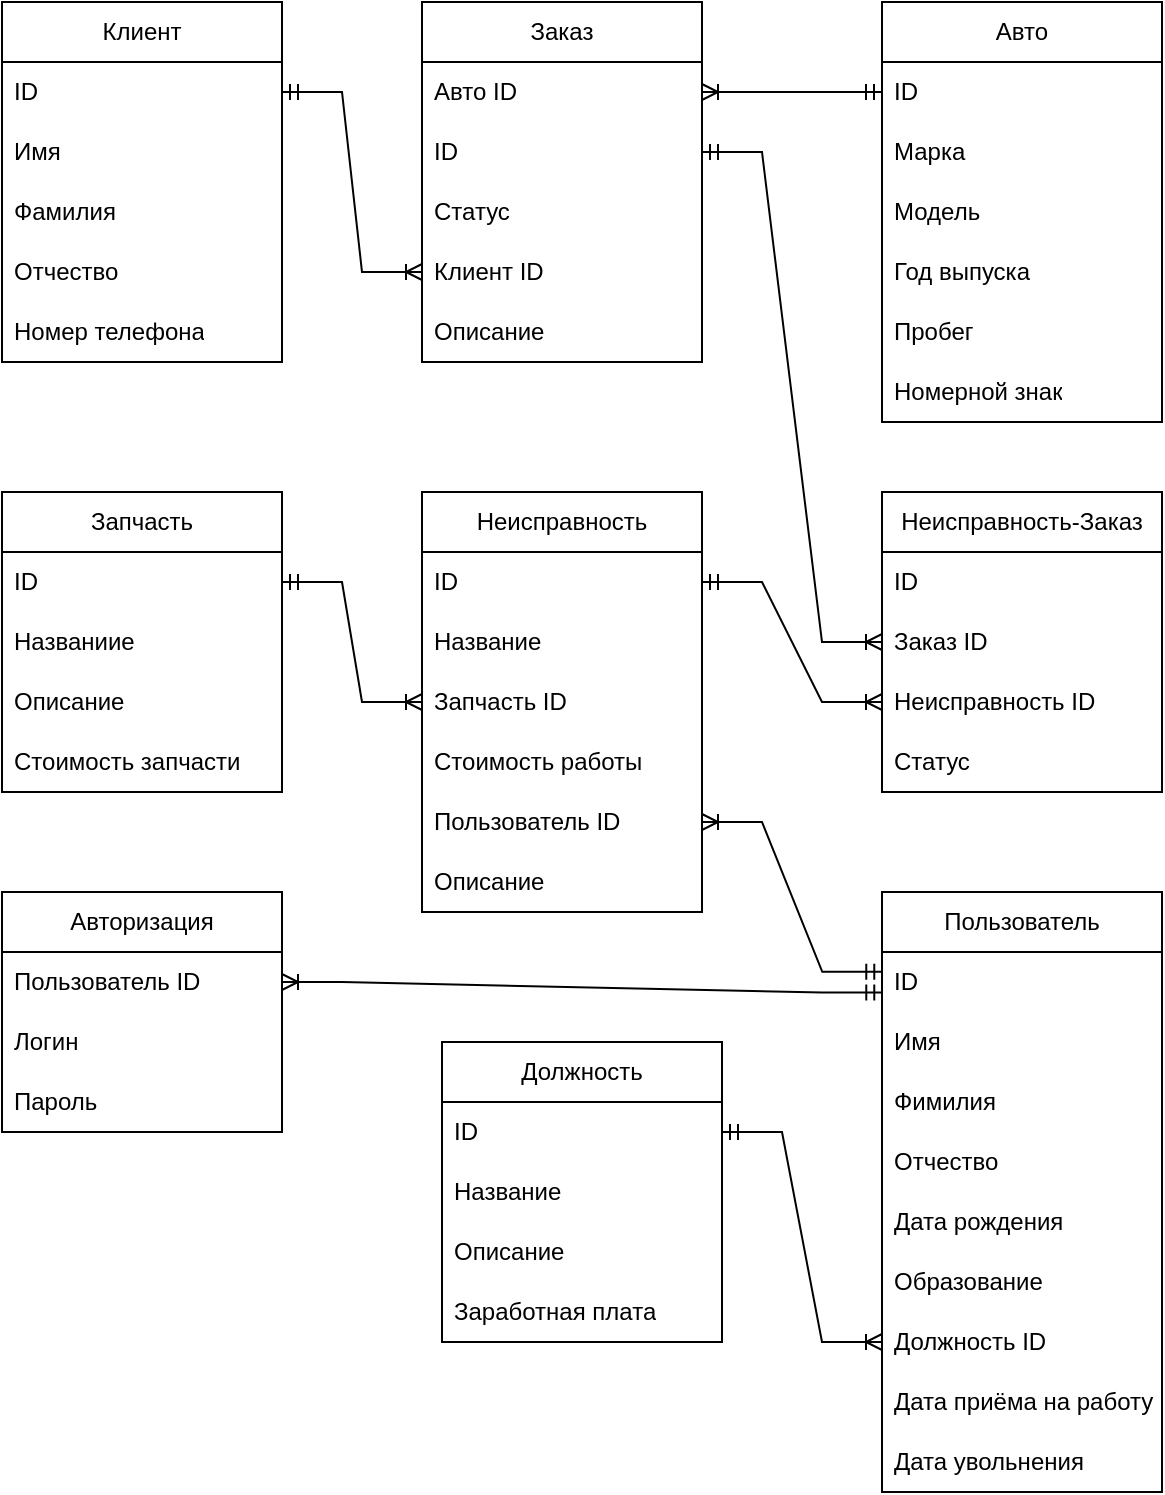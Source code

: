<mxfile version="22.1.2" type="device">
  <diagram name="Страница — 1" id="5BUj2GLxEaaJy6dzJHir">
    <mxGraphModel dx="1036" dy="1414" grid="1" gridSize="10" guides="1" tooltips="1" connect="1" arrows="1" fold="1" page="0" pageScale="1" pageWidth="827" pageHeight="1169" math="0" shadow="0">
      <root>
        <mxCell id="0" />
        <mxCell id="1" parent="0" />
        <mxCell id="aem7Vz7J6IurG1uYWGJl-5" value="Авторизация" style="swimlane;fontStyle=0;childLayout=stackLayout;horizontal=1;startSize=30;horizontalStack=0;resizeParent=1;resizeParentMax=0;resizeLast=0;collapsible=1;marginBottom=0;whiteSpace=wrap;html=1;" parent="1" vertex="1">
          <mxGeometry x="60" y="40" width="140" height="120" as="geometry" />
        </mxCell>
        <mxCell id="aem7Vz7J6IurG1uYWGJl-8" value="Пользователь ID" style="text;strokeColor=none;fillColor=none;align=left;verticalAlign=middle;spacingLeft=4;spacingRight=4;overflow=hidden;points=[[0,0.5],[1,0.5]];portConstraint=eastwest;rotatable=0;whiteSpace=wrap;html=1;" parent="aem7Vz7J6IurG1uYWGJl-5" vertex="1">
          <mxGeometry y="30" width="140" height="30" as="geometry" />
        </mxCell>
        <mxCell id="aem7Vz7J6IurG1uYWGJl-6" value="Логин" style="text;strokeColor=none;fillColor=none;align=left;verticalAlign=middle;spacingLeft=4;spacingRight=4;overflow=hidden;points=[[0,0.5],[1,0.5]];portConstraint=eastwest;rotatable=0;whiteSpace=wrap;html=1;" parent="aem7Vz7J6IurG1uYWGJl-5" vertex="1">
          <mxGeometry y="60" width="140" height="30" as="geometry" />
        </mxCell>
        <mxCell id="aem7Vz7J6IurG1uYWGJl-7" value="Пароль" style="text;strokeColor=none;fillColor=none;align=left;verticalAlign=middle;spacingLeft=4;spacingRight=4;overflow=hidden;points=[[0,0.5],[1,0.5]];portConstraint=eastwest;rotatable=0;whiteSpace=wrap;html=1;" parent="aem7Vz7J6IurG1uYWGJl-5" vertex="1">
          <mxGeometry y="90" width="140" height="30" as="geometry" />
        </mxCell>
        <mxCell id="aem7Vz7J6IurG1uYWGJl-9" value="Пользователь" style="swimlane;fontStyle=0;childLayout=stackLayout;horizontal=1;startSize=30;horizontalStack=0;resizeParent=1;resizeParentMax=0;resizeLast=0;collapsible=1;marginBottom=0;whiteSpace=wrap;html=1;" parent="1" vertex="1">
          <mxGeometry x="500" y="40" width="140" height="300" as="geometry" />
        </mxCell>
        <mxCell id="aem7Vz7J6IurG1uYWGJl-10" value="ID" style="text;strokeColor=none;fillColor=none;align=left;verticalAlign=middle;spacingLeft=4;spacingRight=4;overflow=hidden;points=[[0,0.5],[1,0.5]];portConstraint=eastwest;rotatable=0;whiteSpace=wrap;html=1;" parent="aem7Vz7J6IurG1uYWGJl-9" vertex="1">
          <mxGeometry y="30" width="140" height="30" as="geometry" />
        </mxCell>
        <mxCell id="aem7Vz7J6IurG1uYWGJl-11" value="Имя" style="text;strokeColor=none;fillColor=none;align=left;verticalAlign=middle;spacingLeft=4;spacingRight=4;overflow=hidden;points=[[0,0.5],[1,0.5]];portConstraint=eastwest;rotatable=0;whiteSpace=wrap;html=1;" parent="aem7Vz7J6IurG1uYWGJl-9" vertex="1">
          <mxGeometry y="60" width="140" height="30" as="geometry" />
        </mxCell>
        <mxCell id="aem7Vz7J6IurG1uYWGJl-12" value="Фимилия" style="text;strokeColor=none;fillColor=none;align=left;verticalAlign=middle;spacingLeft=4;spacingRight=4;overflow=hidden;points=[[0,0.5],[1,0.5]];portConstraint=eastwest;rotatable=0;whiteSpace=wrap;html=1;" parent="aem7Vz7J6IurG1uYWGJl-9" vertex="1">
          <mxGeometry y="90" width="140" height="30" as="geometry" />
        </mxCell>
        <mxCell id="aem7Vz7J6IurG1uYWGJl-56" value="Отчество" style="text;strokeColor=none;fillColor=none;align=left;verticalAlign=middle;spacingLeft=4;spacingRight=4;overflow=hidden;points=[[0,0.5],[1,0.5]];portConstraint=eastwest;rotatable=0;whiteSpace=wrap;html=1;" parent="aem7Vz7J6IurG1uYWGJl-9" vertex="1">
          <mxGeometry y="120" width="140" height="30" as="geometry" />
        </mxCell>
        <mxCell id="aem7Vz7J6IurG1uYWGJl-57" value="Дата рождения" style="text;strokeColor=none;fillColor=none;align=left;verticalAlign=middle;spacingLeft=4;spacingRight=4;overflow=hidden;points=[[0,0.5],[1,0.5]];portConstraint=eastwest;rotatable=0;whiteSpace=wrap;html=1;" parent="aem7Vz7J6IurG1uYWGJl-9" vertex="1">
          <mxGeometry y="150" width="140" height="30" as="geometry" />
        </mxCell>
        <mxCell id="aem7Vz7J6IurG1uYWGJl-58" value="Образование" style="text;strokeColor=none;fillColor=none;align=left;verticalAlign=middle;spacingLeft=4;spacingRight=4;overflow=hidden;points=[[0,0.5],[1,0.5]];portConstraint=eastwest;rotatable=0;whiteSpace=wrap;html=1;" parent="aem7Vz7J6IurG1uYWGJl-9" vertex="1">
          <mxGeometry y="180" width="140" height="30" as="geometry" />
        </mxCell>
        <mxCell id="aem7Vz7J6IurG1uYWGJl-59" value="Должность ID" style="text;strokeColor=none;fillColor=none;align=left;verticalAlign=middle;spacingLeft=4;spacingRight=4;overflow=hidden;points=[[0,0.5],[1,0.5]];portConstraint=eastwest;rotatable=0;whiteSpace=wrap;html=1;" parent="aem7Vz7J6IurG1uYWGJl-9" vertex="1">
          <mxGeometry y="210" width="140" height="30" as="geometry" />
        </mxCell>
        <mxCell id="aem7Vz7J6IurG1uYWGJl-61" value="Дата приёма на работу" style="text;strokeColor=none;fillColor=none;align=left;verticalAlign=middle;spacingLeft=4;spacingRight=4;overflow=hidden;points=[[0,0.5],[1,0.5]];portConstraint=eastwest;rotatable=0;whiteSpace=wrap;html=1;" parent="aem7Vz7J6IurG1uYWGJl-9" vertex="1">
          <mxGeometry y="240" width="140" height="30" as="geometry" />
        </mxCell>
        <mxCell id="aem7Vz7J6IurG1uYWGJl-62" value="Дата увольнения" style="text;strokeColor=none;fillColor=none;align=left;verticalAlign=middle;spacingLeft=4;spacingRight=4;overflow=hidden;points=[[0,0.5],[1,0.5]];portConstraint=eastwest;rotatable=0;whiteSpace=wrap;html=1;" parent="aem7Vz7J6IurG1uYWGJl-9" vertex="1">
          <mxGeometry y="270" width="140" height="30" as="geometry" />
        </mxCell>
        <mxCell id="aem7Vz7J6IurG1uYWGJl-13" value="Должность" style="swimlane;fontStyle=0;childLayout=stackLayout;horizontal=1;startSize=30;horizontalStack=0;resizeParent=1;resizeParentMax=0;resizeLast=0;collapsible=1;marginBottom=0;whiteSpace=wrap;html=1;" parent="1" vertex="1">
          <mxGeometry x="280" y="115" width="140" height="150" as="geometry" />
        </mxCell>
        <mxCell id="aem7Vz7J6IurG1uYWGJl-14" value="ID" style="text;strokeColor=none;fillColor=none;align=left;verticalAlign=middle;spacingLeft=4;spacingRight=4;overflow=hidden;points=[[0,0.5],[1,0.5]];portConstraint=eastwest;rotatable=0;whiteSpace=wrap;html=1;" parent="aem7Vz7J6IurG1uYWGJl-13" vertex="1">
          <mxGeometry y="30" width="140" height="30" as="geometry" />
        </mxCell>
        <mxCell id="aem7Vz7J6IurG1uYWGJl-15" value="Название" style="text;strokeColor=none;fillColor=none;align=left;verticalAlign=middle;spacingLeft=4;spacingRight=4;overflow=hidden;points=[[0,0.5],[1,0.5]];portConstraint=eastwest;rotatable=0;whiteSpace=wrap;html=1;" parent="aem7Vz7J6IurG1uYWGJl-13" vertex="1">
          <mxGeometry y="60" width="140" height="30" as="geometry" />
        </mxCell>
        <mxCell id="aem7Vz7J6IurG1uYWGJl-16" value="Описание" style="text;strokeColor=none;fillColor=none;align=left;verticalAlign=middle;spacingLeft=4;spacingRight=4;overflow=hidden;points=[[0,0.5],[1,0.5]];portConstraint=eastwest;rotatable=0;whiteSpace=wrap;html=1;" parent="aem7Vz7J6IurG1uYWGJl-13" vertex="1">
          <mxGeometry y="90" width="140" height="30" as="geometry" />
        </mxCell>
        <mxCell id="aem7Vz7J6IurG1uYWGJl-60" value="Заработная плата" style="text;strokeColor=none;fillColor=none;align=left;verticalAlign=middle;spacingLeft=4;spacingRight=4;overflow=hidden;points=[[0,0.5],[1,0.5]];portConstraint=eastwest;rotatable=0;whiteSpace=wrap;html=1;" parent="aem7Vz7J6IurG1uYWGJl-13" vertex="1">
          <mxGeometry y="120" width="140" height="30" as="geometry" />
        </mxCell>
        <mxCell id="aem7Vz7J6IurG1uYWGJl-17" value="Заказ" style="swimlane;fontStyle=0;childLayout=stackLayout;horizontal=1;startSize=30;horizontalStack=0;resizeParent=1;resizeParentMax=0;resizeLast=0;collapsible=1;marginBottom=0;whiteSpace=wrap;html=1;" parent="1" vertex="1">
          <mxGeometry x="270" y="-405" width="140" height="180" as="geometry" />
        </mxCell>
        <mxCell id="aem7Vz7J6IurG1uYWGJl-20" value="Авто ID" style="text;strokeColor=none;fillColor=none;align=left;verticalAlign=middle;spacingLeft=4;spacingRight=4;overflow=hidden;points=[[0,0.5],[1,0.5]];portConstraint=eastwest;rotatable=0;whiteSpace=wrap;html=1;" parent="aem7Vz7J6IurG1uYWGJl-17" vertex="1">
          <mxGeometry y="30" width="140" height="30" as="geometry" />
        </mxCell>
        <mxCell id="aem7Vz7J6IurG1uYWGJl-18" value="ID" style="text;strokeColor=none;fillColor=none;align=left;verticalAlign=middle;spacingLeft=4;spacingRight=4;overflow=hidden;points=[[0,0.5],[1,0.5]];portConstraint=eastwest;rotatable=0;whiteSpace=wrap;html=1;" parent="aem7Vz7J6IurG1uYWGJl-17" vertex="1">
          <mxGeometry y="60" width="140" height="30" as="geometry" />
        </mxCell>
        <mxCell id="aem7Vz7J6IurG1uYWGJl-19" value="Статус" style="text;strokeColor=none;fillColor=none;align=left;verticalAlign=middle;spacingLeft=4;spacingRight=4;overflow=hidden;points=[[0,0.5],[1,0.5]];portConstraint=eastwest;rotatable=0;whiteSpace=wrap;html=1;" parent="aem7Vz7J6IurG1uYWGJl-17" vertex="1">
          <mxGeometry y="90" width="140" height="30" as="geometry" />
        </mxCell>
        <mxCell id="aem7Vz7J6IurG1uYWGJl-41" value="Клиент ID" style="text;strokeColor=none;fillColor=none;align=left;verticalAlign=middle;spacingLeft=4;spacingRight=4;overflow=hidden;points=[[0,0.5],[1,0.5]];portConstraint=eastwest;rotatable=0;whiteSpace=wrap;html=1;" parent="aem7Vz7J6IurG1uYWGJl-17" vertex="1">
          <mxGeometry y="120" width="140" height="30" as="geometry" />
        </mxCell>
        <mxCell id="aem7Vz7J6IurG1uYWGJl-74" value="Описание" style="text;strokeColor=none;fillColor=none;align=left;verticalAlign=middle;spacingLeft=4;spacingRight=4;overflow=hidden;points=[[0,0.5],[1,0.5]];portConstraint=eastwest;rotatable=0;whiteSpace=wrap;html=1;" parent="aem7Vz7J6IurG1uYWGJl-17" vertex="1">
          <mxGeometry y="150" width="140" height="30" as="geometry" />
        </mxCell>
        <mxCell id="aem7Vz7J6IurG1uYWGJl-21" value="Клиент" style="swimlane;fontStyle=0;childLayout=stackLayout;horizontal=1;startSize=30;horizontalStack=0;resizeParent=1;resizeParentMax=0;resizeLast=0;collapsible=1;marginBottom=0;whiteSpace=wrap;html=1;" parent="1" vertex="1">
          <mxGeometry x="60" y="-405" width="140" height="180" as="geometry" />
        </mxCell>
        <mxCell id="aem7Vz7J6IurG1uYWGJl-22" value="ID" style="text;strokeColor=none;fillColor=none;align=left;verticalAlign=middle;spacingLeft=4;spacingRight=4;overflow=hidden;points=[[0,0.5],[1,0.5]];portConstraint=eastwest;rotatable=0;whiteSpace=wrap;html=1;" parent="aem7Vz7J6IurG1uYWGJl-21" vertex="1">
          <mxGeometry y="30" width="140" height="30" as="geometry" />
        </mxCell>
        <mxCell id="aem7Vz7J6IurG1uYWGJl-23" value="Имя" style="text;strokeColor=none;fillColor=none;align=left;verticalAlign=middle;spacingLeft=4;spacingRight=4;overflow=hidden;points=[[0,0.5],[1,0.5]];portConstraint=eastwest;rotatable=0;whiteSpace=wrap;html=1;" parent="aem7Vz7J6IurG1uYWGJl-21" vertex="1">
          <mxGeometry y="60" width="140" height="30" as="geometry" />
        </mxCell>
        <mxCell id="aem7Vz7J6IurG1uYWGJl-24" value="Фамилия" style="text;strokeColor=none;fillColor=none;align=left;verticalAlign=middle;spacingLeft=4;spacingRight=4;overflow=hidden;points=[[0,0.5],[1,0.5]];portConstraint=eastwest;rotatable=0;whiteSpace=wrap;html=1;" parent="aem7Vz7J6IurG1uYWGJl-21" vertex="1">
          <mxGeometry y="90" width="140" height="30" as="geometry" />
        </mxCell>
        <mxCell id="aem7Vz7J6IurG1uYWGJl-64" value="Отчество" style="text;strokeColor=none;fillColor=none;align=left;verticalAlign=middle;spacingLeft=4;spacingRight=4;overflow=hidden;points=[[0,0.5],[1,0.5]];portConstraint=eastwest;rotatable=0;whiteSpace=wrap;html=1;" parent="aem7Vz7J6IurG1uYWGJl-21" vertex="1">
          <mxGeometry y="120" width="140" height="30" as="geometry" />
        </mxCell>
        <mxCell id="aem7Vz7J6IurG1uYWGJl-65" value="Номер телефона" style="text;strokeColor=none;fillColor=none;align=left;verticalAlign=middle;spacingLeft=4;spacingRight=4;overflow=hidden;points=[[0,0.5],[1,0.5]];portConstraint=eastwest;rotatable=0;whiteSpace=wrap;html=1;" parent="aem7Vz7J6IurG1uYWGJl-21" vertex="1">
          <mxGeometry y="150" width="140" height="30" as="geometry" />
        </mxCell>
        <mxCell id="aem7Vz7J6IurG1uYWGJl-25" value="Запчасть" style="swimlane;fontStyle=0;childLayout=stackLayout;horizontal=1;startSize=30;horizontalStack=0;resizeParent=1;resizeParentMax=0;resizeLast=0;collapsible=1;marginBottom=0;whiteSpace=wrap;html=1;" parent="1" vertex="1">
          <mxGeometry x="60" y="-160" width="140" height="150" as="geometry" />
        </mxCell>
        <mxCell id="aem7Vz7J6IurG1uYWGJl-26" value="ID" style="text;strokeColor=none;fillColor=none;align=left;verticalAlign=middle;spacingLeft=4;spacingRight=4;overflow=hidden;points=[[0,0.5],[1,0.5]];portConstraint=eastwest;rotatable=0;whiteSpace=wrap;html=1;" parent="aem7Vz7J6IurG1uYWGJl-25" vertex="1">
          <mxGeometry y="30" width="140" height="30" as="geometry" />
        </mxCell>
        <mxCell id="aem7Vz7J6IurG1uYWGJl-27" value="Названиие" style="text;strokeColor=none;fillColor=none;align=left;verticalAlign=middle;spacingLeft=4;spacingRight=4;overflow=hidden;points=[[0,0.5],[1,0.5]];portConstraint=eastwest;rotatable=0;whiteSpace=wrap;html=1;" parent="aem7Vz7J6IurG1uYWGJl-25" vertex="1">
          <mxGeometry y="60" width="140" height="30" as="geometry" />
        </mxCell>
        <mxCell id="aem7Vz7J6IurG1uYWGJl-28" value="Описание" style="text;strokeColor=none;fillColor=none;align=left;verticalAlign=middle;spacingLeft=4;spacingRight=4;overflow=hidden;points=[[0,0.5],[1,0.5]];portConstraint=eastwest;rotatable=0;whiteSpace=wrap;html=1;" parent="aem7Vz7J6IurG1uYWGJl-25" vertex="1">
          <mxGeometry y="90" width="140" height="30" as="geometry" />
        </mxCell>
        <mxCell id="aem7Vz7J6IurG1uYWGJl-46" value="Стоимость запчасти" style="text;strokeColor=none;fillColor=none;align=left;verticalAlign=middle;spacingLeft=4;spacingRight=4;overflow=hidden;points=[[0,0.5],[1,0.5]];portConstraint=eastwest;rotatable=0;whiteSpace=wrap;html=1;" parent="aem7Vz7J6IurG1uYWGJl-25" vertex="1">
          <mxGeometry y="120" width="140" height="30" as="geometry" />
        </mxCell>
        <mxCell id="aem7Vz7J6IurG1uYWGJl-37" value="Авто" style="swimlane;fontStyle=0;childLayout=stackLayout;horizontal=1;startSize=30;horizontalStack=0;resizeParent=1;resizeParentMax=0;resizeLast=0;collapsible=1;marginBottom=0;whiteSpace=wrap;html=1;" parent="1" vertex="1">
          <mxGeometry x="500" y="-405" width="140" height="210" as="geometry" />
        </mxCell>
        <mxCell id="aem7Vz7J6IurG1uYWGJl-38" value="ID" style="text;strokeColor=none;fillColor=none;align=left;verticalAlign=middle;spacingLeft=4;spacingRight=4;overflow=hidden;points=[[0,0.5],[1,0.5]];portConstraint=eastwest;rotatable=0;whiteSpace=wrap;html=1;" parent="aem7Vz7J6IurG1uYWGJl-37" vertex="1">
          <mxGeometry y="30" width="140" height="30" as="geometry" />
        </mxCell>
        <mxCell id="aem7Vz7J6IurG1uYWGJl-39" value="Марка" style="text;strokeColor=none;fillColor=none;align=left;verticalAlign=middle;spacingLeft=4;spacingRight=4;overflow=hidden;points=[[0,0.5],[1,0.5]];portConstraint=eastwest;rotatable=0;whiteSpace=wrap;html=1;" parent="aem7Vz7J6IurG1uYWGJl-37" vertex="1">
          <mxGeometry y="60" width="140" height="30" as="geometry" />
        </mxCell>
        <mxCell id="aem7Vz7J6IurG1uYWGJl-40" value="Модель" style="text;strokeColor=none;fillColor=none;align=left;verticalAlign=middle;spacingLeft=4;spacingRight=4;overflow=hidden;points=[[0,0.5],[1,0.5]];portConstraint=eastwest;rotatable=0;whiteSpace=wrap;html=1;" parent="aem7Vz7J6IurG1uYWGJl-37" vertex="1">
          <mxGeometry y="90" width="140" height="30" as="geometry" />
        </mxCell>
        <mxCell id="aem7Vz7J6IurG1uYWGJl-44" value="Год выпуска" style="text;strokeColor=none;fillColor=none;align=left;verticalAlign=middle;spacingLeft=4;spacingRight=4;overflow=hidden;points=[[0,0.5],[1,0.5]];portConstraint=eastwest;rotatable=0;whiteSpace=wrap;html=1;" parent="aem7Vz7J6IurG1uYWGJl-37" vertex="1">
          <mxGeometry y="120" width="140" height="30" as="geometry" />
        </mxCell>
        <mxCell id="aem7Vz7J6IurG1uYWGJl-63" value="Пробег" style="text;strokeColor=none;fillColor=none;align=left;verticalAlign=middle;spacingLeft=4;spacingRight=4;overflow=hidden;points=[[0,0.5],[1,0.5]];portConstraint=eastwest;rotatable=0;whiteSpace=wrap;html=1;" parent="aem7Vz7J6IurG1uYWGJl-37" vertex="1">
          <mxGeometry y="150" width="140" height="30" as="geometry" />
        </mxCell>
        <mxCell id="aem7Vz7J6IurG1uYWGJl-73" value="Номерной знак" style="text;strokeColor=none;fillColor=none;align=left;verticalAlign=middle;spacingLeft=4;spacingRight=4;overflow=hidden;points=[[0,0.5],[1,0.5]];portConstraint=eastwest;rotatable=0;whiteSpace=wrap;html=1;" parent="aem7Vz7J6IurG1uYWGJl-37" vertex="1">
          <mxGeometry y="180" width="140" height="30" as="geometry" />
        </mxCell>
        <mxCell id="aem7Vz7J6IurG1uYWGJl-47" value="Неисправность" style="swimlane;fontStyle=0;childLayout=stackLayout;horizontal=1;startSize=30;horizontalStack=0;resizeParent=1;resizeParentMax=0;resizeLast=0;collapsible=1;marginBottom=0;whiteSpace=wrap;html=1;" parent="1" vertex="1">
          <mxGeometry x="270" y="-160" width="140" height="210" as="geometry" />
        </mxCell>
        <mxCell id="aem7Vz7J6IurG1uYWGJl-48" value="ID" style="text;strokeColor=none;fillColor=none;align=left;verticalAlign=middle;spacingLeft=4;spacingRight=4;overflow=hidden;points=[[0,0.5],[1,0.5]];portConstraint=eastwest;rotatable=0;whiteSpace=wrap;html=1;" parent="aem7Vz7J6IurG1uYWGJl-47" vertex="1">
          <mxGeometry y="30" width="140" height="30" as="geometry" />
        </mxCell>
        <mxCell id="aem7Vz7J6IurG1uYWGJl-55" value="Название" style="text;strokeColor=none;fillColor=none;align=left;verticalAlign=middle;spacingLeft=4;spacingRight=4;overflow=hidden;points=[[0,0.5],[1,0.5]];portConstraint=eastwest;rotatable=0;whiteSpace=wrap;html=1;" parent="aem7Vz7J6IurG1uYWGJl-47" vertex="1">
          <mxGeometry y="60" width="140" height="30" as="geometry" />
        </mxCell>
        <mxCell id="aem7Vz7J6IurG1uYWGJl-49" value="Запчасть ID" style="text;strokeColor=none;fillColor=none;align=left;verticalAlign=middle;spacingLeft=4;spacingRight=4;overflow=hidden;points=[[0,0.5],[1,0.5]];portConstraint=eastwest;rotatable=0;whiteSpace=wrap;html=1;" parent="aem7Vz7J6IurG1uYWGJl-47" vertex="1">
          <mxGeometry y="90" width="140" height="30" as="geometry" />
        </mxCell>
        <mxCell id="aem7Vz7J6IurG1uYWGJl-50" value="Стоимость работы" style="text;strokeColor=none;fillColor=none;align=left;verticalAlign=middle;spacingLeft=4;spacingRight=4;overflow=hidden;points=[[0,0.5],[1,0.5]];portConstraint=eastwest;rotatable=0;whiteSpace=wrap;html=1;" parent="aem7Vz7J6IurG1uYWGJl-47" vertex="1">
          <mxGeometry y="120" width="140" height="30" as="geometry" />
        </mxCell>
        <mxCell id="aem7Vz7J6IurG1uYWGJl-75" value="Пользователь ID" style="text;strokeColor=none;fillColor=none;align=left;verticalAlign=middle;spacingLeft=4;spacingRight=4;overflow=hidden;points=[[0,0.5],[1,0.5]];portConstraint=eastwest;rotatable=0;whiteSpace=wrap;html=1;" parent="aem7Vz7J6IurG1uYWGJl-47" vertex="1">
          <mxGeometry y="150" width="140" height="30" as="geometry" />
        </mxCell>
        <mxCell id="aem7Vz7J6IurG1uYWGJl-85" value="Описание" style="text;strokeColor=none;fillColor=none;align=left;verticalAlign=middle;spacingLeft=4;spacingRight=4;overflow=hidden;points=[[0,0.5],[1,0.5]];portConstraint=eastwest;rotatable=0;whiteSpace=wrap;html=1;" parent="aem7Vz7J6IurG1uYWGJl-47" vertex="1">
          <mxGeometry y="180" width="140" height="30" as="geometry" />
        </mxCell>
        <mxCell id="aem7Vz7J6IurG1uYWGJl-51" value="Неисправность-Заказ" style="swimlane;fontStyle=0;childLayout=stackLayout;horizontal=1;startSize=30;horizontalStack=0;resizeParent=1;resizeParentMax=0;resizeLast=0;collapsible=1;marginBottom=0;whiteSpace=wrap;html=1;" parent="1" vertex="1">
          <mxGeometry x="500" y="-160" width="140" height="150" as="geometry" />
        </mxCell>
        <mxCell id="aem7Vz7J6IurG1uYWGJl-54" value="ID" style="text;strokeColor=none;fillColor=none;align=left;verticalAlign=middle;spacingLeft=4;spacingRight=4;overflow=hidden;points=[[0,0.5],[1,0.5]];portConstraint=eastwest;rotatable=0;whiteSpace=wrap;html=1;" parent="aem7Vz7J6IurG1uYWGJl-51" vertex="1">
          <mxGeometry y="30" width="140" height="30" as="geometry" />
        </mxCell>
        <mxCell id="aem7Vz7J6IurG1uYWGJl-52" value="Заказ ID" style="text;strokeColor=none;fillColor=none;align=left;verticalAlign=middle;spacingLeft=4;spacingRight=4;overflow=hidden;points=[[0,0.5],[1,0.5]];portConstraint=eastwest;rotatable=0;whiteSpace=wrap;html=1;" parent="aem7Vz7J6IurG1uYWGJl-51" vertex="1">
          <mxGeometry y="60" width="140" height="30" as="geometry" />
        </mxCell>
        <mxCell id="aem7Vz7J6IurG1uYWGJl-53" value="Неисправность ID" style="text;strokeColor=none;fillColor=none;align=left;verticalAlign=middle;spacingLeft=4;spacingRight=4;overflow=hidden;points=[[0,0.5],[1,0.5]];portConstraint=eastwest;rotatable=0;whiteSpace=wrap;html=1;" parent="aem7Vz7J6IurG1uYWGJl-51" vertex="1">
          <mxGeometry y="90" width="140" height="30" as="geometry" />
        </mxCell>
        <mxCell id="aem7Vz7J6IurG1uYWGJl-87" value="Статус" style="text;strokeColor=none;fillColor=none;align=left;verticalAlign=middle;spacingLeft=4;spacingRight=4;overflow=hidden;points=[[0,0.5],[1,0.5]];portConstraint=eastwest;rotatable=0;whiteSpace=wrap;html=1;" parent="aem7Vz7J6IurG1uYWGJl-51" vertex="1">
          <mxGeometry y="120" width="140" height="30" as="geometry" />
        </mxCell>
        <mxCell id="aem7Vz7J6IurG1uYWGJl-66" value="" style="edgeStyle=entityRelationEdgeStyle;fontSize=12;html=1;endArrow=ERoneToMany;startArrow=ERmandOne;rounded=0;entryX=1;entryY=0.5;entryDx=0;entryDy=0;exitX=0.001;exitY=0.677;exitDx=0;exitDy=0;exitPerimeter=0;" parent="1" source="aem7Vz7J6IurG1uYWGJl-10" target="aem7Vz7J6IurG1uYWGJl-8" edge="1">
          <mxGeometry width="100" height="100" relative="1" as="geometry">
            <mxPoint x="400" y="100" as="sourcePoint" />
            <mxPoint x="550" y="230" as="targetPoint" />
            <Array as="points">
              <mxPoint x="440" y="100" />
              <mxPoint x="360" y="100" />
              <mxPoint x="320" y="80" />
              <mxPoint x="400" y="90" />
            </Array>
          </mxGeometry>
        </mxCell>
        <mxCell id="aem7Vz7J6IurG1uYWGJl-67" value="" style="edgeStyle=entityRelationEdgeStyle;fontSize=12;html=1;endArrow=ERoneToMany;startArrow=ERmandOne;rounded=0;entryX=0;entryY=0.5;entryDx=0;entryDy=0;exitX=1;exitY=0.5;exitDx=0;exitDy=0;" parent="1" source="aem7Vz7J6IurG1uYWGJl-14" target="aem7Vz7J6IurG1uYWGJl-59" edge="1">
          <mxGeometry width="100" height="100" relative="1" as="geometry">
            <mxPoint x="380" y="420" as="sourcePoint" />
            <mxPoint x="460" y="430" as="targetPoint" />
          </mxGeometry>
        </mxCell>
        <mxCell id="aem7Vz7J6IurG1uYWGJl-68" value="" style="edgeStyle=entityRelationEdgeStyle;fontSize=12;html=1;endArrow=ERoneToMany;startArrow=ERmandOne;rounded=0;entryX=1;entryY=0.5;entryDx=0;entryDy=0;exitX=0;exitY=0.5;exitDx=0;exitDy=0;" parent="1" source="aem7Vz7J6IurG1uYWGJl-38" target="aem7Vz7J6IurG1uYWGJl-20" edge="1">
          <mxGeometry width="100" height="100" relative="1" as="geometry">
            <mxPoint x="380" y="420" as="sourcePoint" />
            <mxPoint x="480" y="320" as="targetPoint" />
          </mxGeometry>
        </mxCell>
        <mxCell id="aem7Vz7J6IurG1uYWGJl-69" value="" style="edgeStyle=entityRelationEdgeStyle;fontSize=12;html=1;endArrow=ERoneToMany;startArrow=ERmandOne;rounded=0;entryX=0;entryY=0.5;entryDx=0;entryDy=0;exitX=1;exitY=0.5;exitDx=0;exitDy=0;" parent="1" source="aem7Vz7J6IurG1uYWGJl-22" target="aem7Vz7J6IurG1uYWGJl-41" edge="1">
          <mxGeometry width="100" height="100" relative="1" as="geometry">
            <mxPoint x="380" y="340" as="sourcePoint" />
            <mxPoint x="480" y="240" as="targetPoint" />
          </mxGeometry>
        </mxCell>
        <mxCell id="aem7Vz7J6IurG1uYWGJl-70" value="" style="edgeStyle=entityRelationEdgeStyle;fontSize=12;html=1;endArrow=ERoneToMany;startArrow=ERmandOne;rounded=0;entryX=0;entryY=0.5;entryDx=0;entryDy=0;exitX=1;exitY=0.5;exitDx=0;exitDy=0;" parent="1" source="aem7Vz7J6IurG1uYWGJl-18" target="aem7Vz7J6IurG1uYWGJl-52" edge="1">
          <mxGeometry width="100" height="100" relative="1" as="geometry">
            <mxPoint x="380" y="110" as="sourcePoint" />
            <mxPoint x="480" y="10" as="targetPoint" />
          </mxGeometry>
        </mxCell>
        <mxCell id="aem7Vz7J6IurG1uYWGJl-71" value="" style="edgeStyle=entityRelationEdgeStyle;fontSize=12;html=1;endArrow=ERoneToMany;startArrow=ERmandOne;rounded=0;entryX=0;entryY=0.5;entryDx=0;entryDy=0;exitX=1;exitY=0.5;exitDx=0;exitDy=0;" parent="1" source="aem7Vz7J6IurG1uYWGJl-48" target="aem7Vz7J6IurG1uYWGJl-53" edge="1">
          <mxGeometry width="100" height="100" relative="1" as="geometry">
            <mxPoint x="380" y="110" as="sourcePoint" />
            <mxPoint x="480" y="10" as="targetPoint" />
          </mxGeometry>
        </mxCell>
        <mxCell id="aem7Vz7J6IurG1uYWGJl-72" value="" style="edgeStyle=entityRelationEdgeStyle;fontSize=12;html=1;endArrow=ERoneToMany;startArrow=ERmandOne;rounded=0;entryX=0;entryY=0.5;entryDx=0;entryDy=0;exitX=1;exitY=0.5;exitDx=0;exitDy=0;" parent="1" source="aem7Vz7J6IurG1uYWGJl-26" target="aem7Vz7J6IurG1uYWGJl-49" edge="1">
          <mxGeometry width="100" height="100" relative="1" as="geometry">
            <mxPoint x="380" y="50" as="sourcePoint" />
            <mxPoint x="480" y="-50" as="targetPoint" />
          </mxGeometry>
        </mxCell>
        <mxCell id="aem7Vz7J6IurG1uYWGJl-76" value="" style="edgeStyle=entityRelationEdgeStyle;fontSize=12;html=1;endArrow=ERoneToMany;startArrow=ERmandOne;rounded=0;entryX=1;entryY=0.5;entryDx=0;entryDy=0;exitX=0.001;exitY=0.33;exitDx=0;exitDy=0;exitPerimeter=0;" parent="1" source="aem7Vz7J6IurG1uYWGJl-10" target="aem7Vz7J6IurG1uYWGJl-75" edge="1">
          <mxGeometry width="100" height="100" relative="1" as="geometry">
            <mxPoint x="480" y="60" as="sourcePoint" />
            <mxPoint x="350" y="130" as="targetPoint" />
          </mxGeometry>
        </mxCell>
      </root>
    </mxGraphModel>
  </diagram>
</mxfile>
